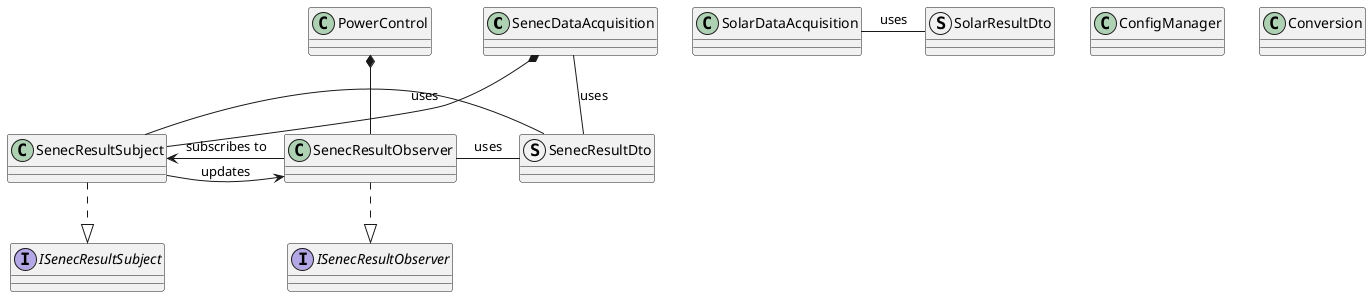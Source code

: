 @startuml SDA Klassendiagramm

class SenecDataAcquisition
Interface ISenecResultSubject
class SenecResultSubject
struct SenecResultDto
class ConfigManager
class Conversion
class PowerControl
Interface ISenecResultObserver
class SenecResultObserver
class SolarDataAcquisition
struct SolarResultDto

SenecResultSubject ..|> ISenecResultSubject
SenecDataAcquisition  *-- SenecResultSubject

SenecResultObserver ..|> ISenecResultObserver
PowerControl *-- SenecResultObserver

SenecResultSubject - SenecResultDto : uses
SenecDataAcquisition - SenecResultDto : uses
SenecResultObserver - SenecResultDto : uses
SenecResultSubject -> SenecResultObserver : updates
SenecResultObserver -> SenecResultSubject : subscribes to

SolarDataAcquisition - SolarResultDto : uses

@enduml